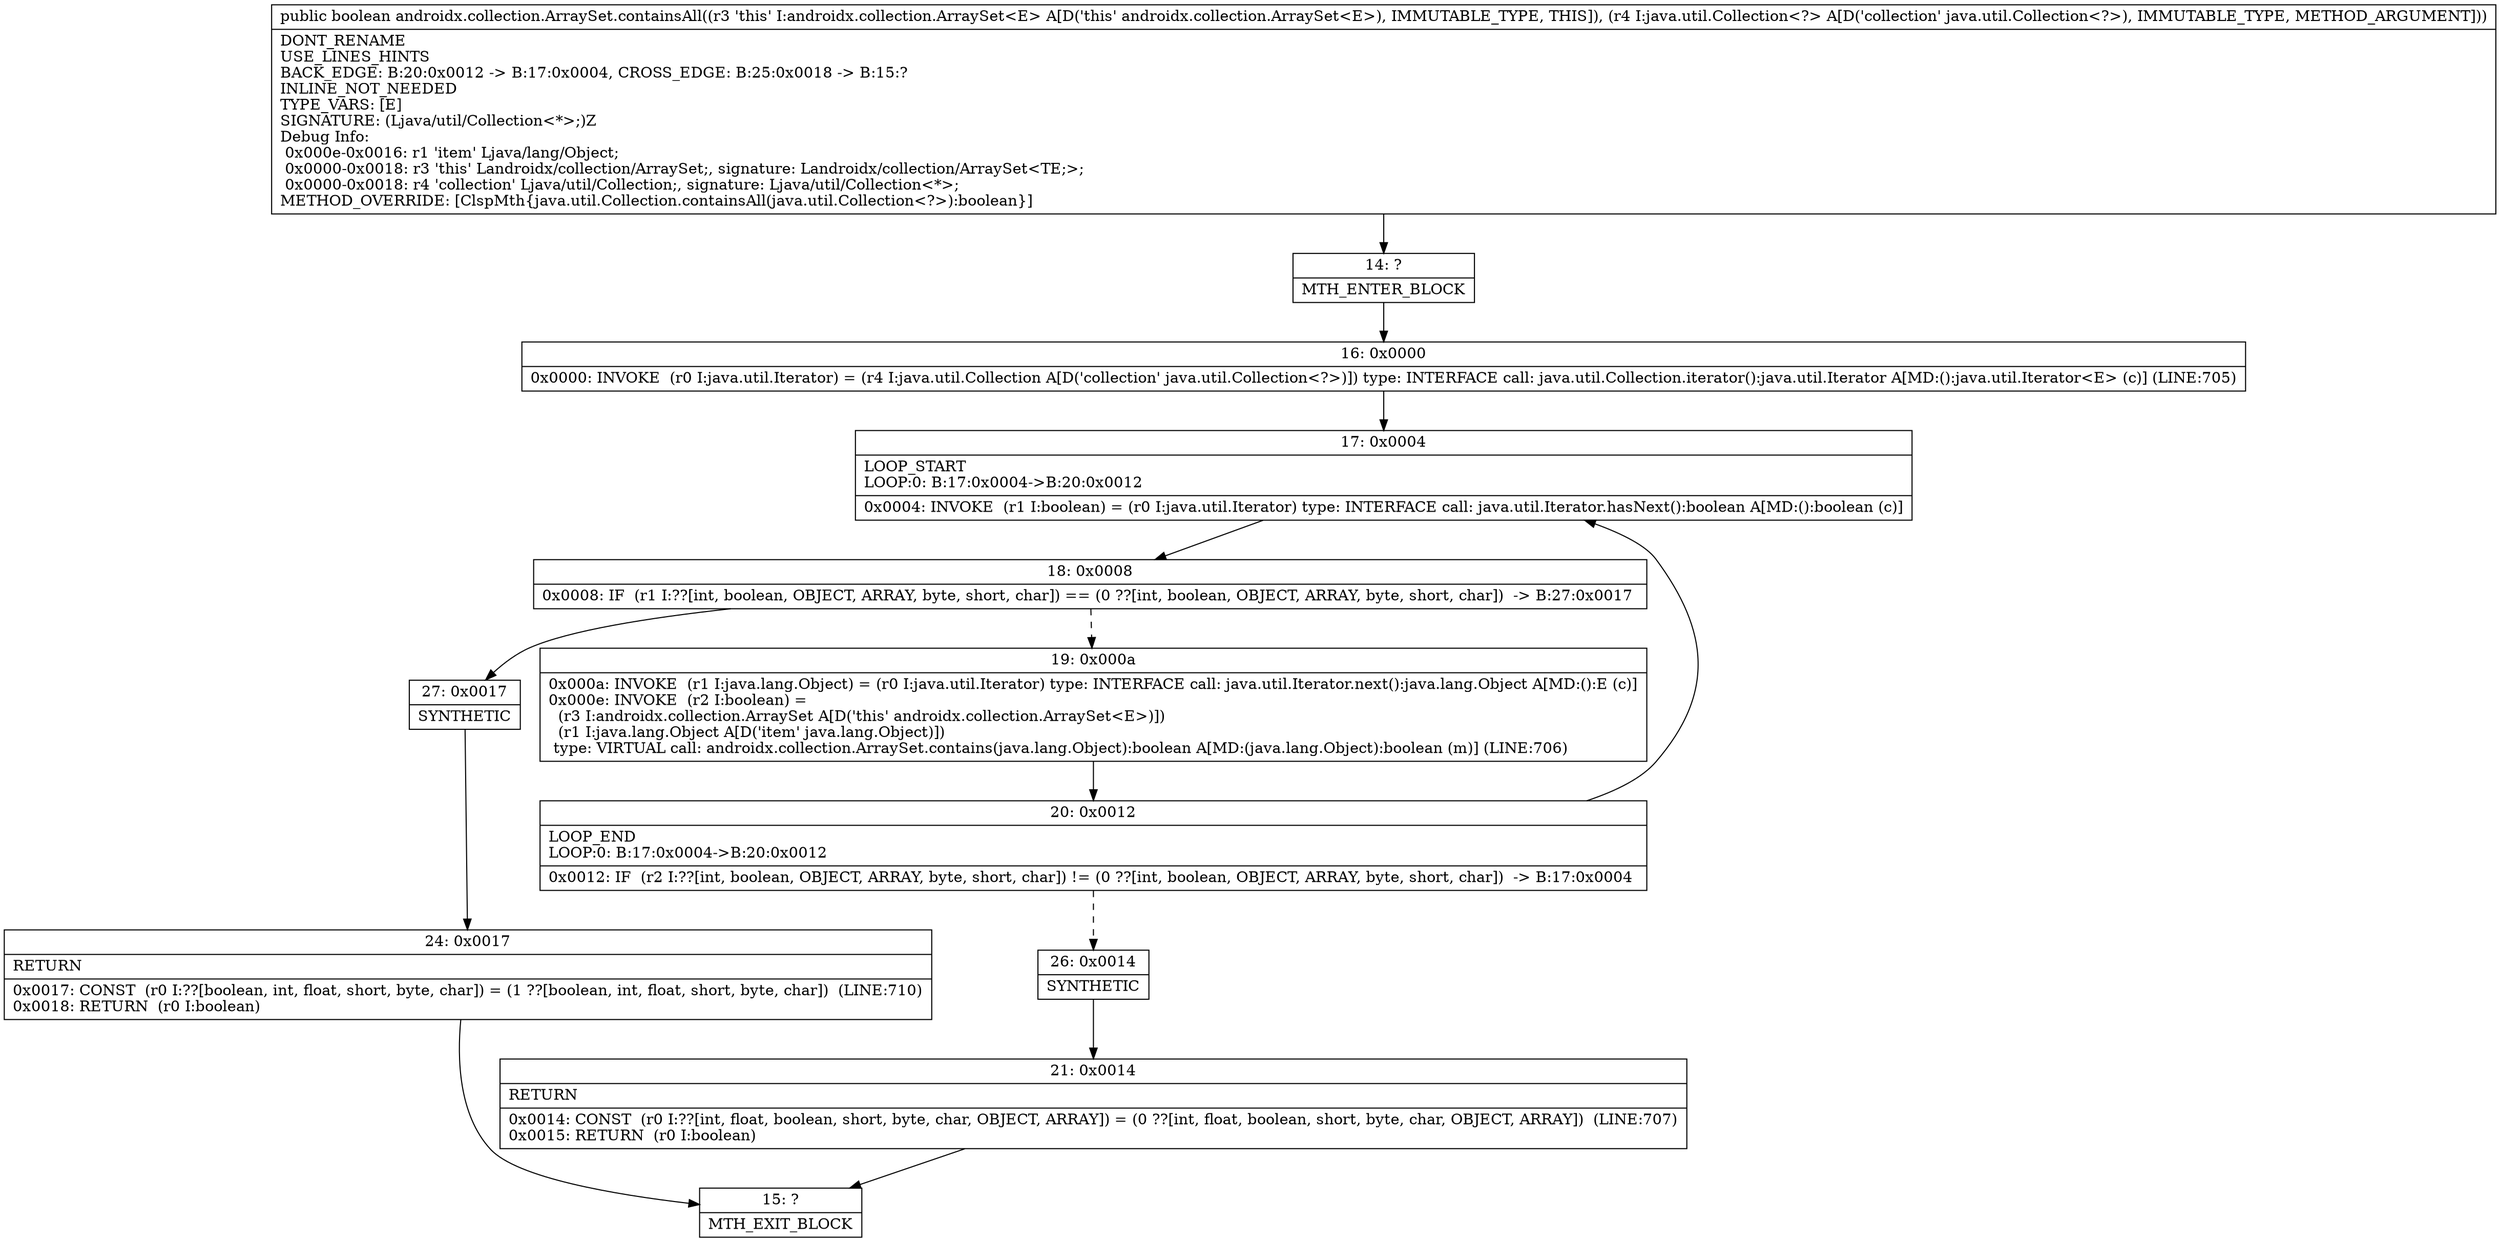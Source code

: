 digraph "CFG forandroidx.collection.ArraySet.containsAll(Ljava\/util\/Collection;)Z" {
Node_14 [shape=record,label="{14\:\ ?|MTH_ENTER_BLOCK\l}"];
Node_16 [shape=record,label="{16\:\ 0x0000|0x0000: INVOKE  (r0 I:java.util.Iterator) = (r4 I:java.util.Collection A[D('collection' java.util.Collection\<?\>)]) type: INTERFACE call: java.util.Collection.iterator():java.util.Iterator A[MD:():java.util.Iterator\<E\> (c)] (LINE:705)\l}"];
Node_17 [shape=record,label="{17\:\ 0x0004|LOOP_START\lLOOP:0: B:17:0x0004\-\>B:20:0x0012\l|0x0004: INVOKE  (r1 I:boolean) = (r0 I:java.util.Iterator) type: INTERFACE call: java.util.Iterator.hasNext():boolean A[MD:():boolean (c)]\l}"];
Node_18 [shape=record,label="{18\:\ 0x0008|0x0008: IF  (r1 I:??[int, boolean, OBJECT, ARRAY, byte, short, char]) == (0 ??[int, boolean, OBJECT, ARRAY, byte, short, char])  \-\> B:27:0x0017 \l}"];
Node_19 [shape=record,label="{19\:\ 0x000a|0x000a: INVOKE  (r1 I:java.lang.Object) = (r0 I:java.util.Iterator) type: INTERFACE call: java.util.Iterator.next():java.lang.Object A[MD:():E (c)]\l0x000e: INVOKE  (r2 I:boolean) = \l  (r3 I:androidx.collection.ArraySet A[D('this' androidx.collection.ArraySet\<E\>)])\l  (r1 I:java.lang.Object A[D('item' java.lang.Object)])\l type: VIRTUAL call: androidx.collection.ArraySet.contains(java.lang.Object):boolean A[MD:(java.lang.Object):boolean (m)] (LINE:706)\l}"];
Node_20 [shape=record,label="{20\:\ 0x0012|LOOP_END\lLOOP:0: B:17:0x0004\-\>B:20:0x0012\l|0x0012: IF  (r2 I:??[int, boolean, OBJECT, ARRAY, byte, short, char]) != (0 ??[int, boolean, OBJECT, ARRAY, byte, short, char])  \-\> B:17:0x0004 \l}"];
Node_26 [shape=record,label="{26\:\ 0x0014|SYNTHETIC\l}"];
Node_21 [shape=record,label="{21\:\ 0x0014|RETURN\l|0x0014: CONST  (r0 I:??[int, float, boolean, short, byte, char, OBJECT, ARRAY]) = (0 ??[int, float, boolean, short, byte, char, OBJECT, ARRAY])  (LINE:707)\l0x0015: RETURN  (r0 I:boolean) \l}"];
Node_15 [shape=record,label="{15\:\ ?|MTH_EXIT_BLOCK\l}"];
Node_27 [shape=record,label="{27\:\ 0x0017|SYNTHETIC\l}"];
Node_24 [shape=record,label="{24\:\ 0x0017|RETURN\l|0x0017: CONST  (r0 I:??[boolean, int, float, short, byte, char]) = (1 ??[boolean, int, float, short, byte, char])  (LINE:710)\l0x0018: RETURN  (r0 I:boolean) \l}"];
MethodNode[shape=record,label="{public boolean androidx.collection.ArraySet.containsAll((r3 'this' I:androidx.collection.ArraySet\<E\> A[D('this' androidx.collection.ArraySet\<E\>), IMMUTABLE_TYPE, THIS]), (r4 I:java.util.Collection\<?\> A[D('collection' java.util.Collection\<?\>), IMMUTABLE_TYPE, METHOD_ARGUMENT]))  | DONT_RENAME\lUSE_LINES_HINTS\lBACK_EDGE: B:20:0x0012 \-\> B:17:0x0004, CROSS_EDGE: B:25:0x0018 \-\> B:15:?\lINLINE_NOT_NEEDED\lTYPE_VARS: [E]\lSIGNATURE: (Ljava\/util\/Collection\<*\>;)Z\lDebug Info:\l  0x000e\-0x0016: r1 'item' Ljava\/lang\/Object;\l  0x0000\-0x0018: r3 'this' Landroidx\/collection\/ArraySet;, signature: Landroidx\/collection\/ArraySet\<TE;\>;\l  0x0000\-0x0018: r4 'collection' Ljava\/util\/Collection;, signature: Ljava\/util\/Collection\<*\>;\lMETHOD_OVERRIDE: [ClspMth\{java.util.Collection.containsAll(java.util.Collection\<?\>):boolean\}]\l}"];
MethodNode -> Node_14;Node_14 -> Node_16;
Node_16 -> Node_17;
Node_17 -> Node_18;
Node_18 -> Node_19[style=dashed];
Node_18 -> Node_27;
Node_19 -> Node_20;
Node_20 -> Node_17;
Node_20 -> Node_26[style=dashed];
Node_26 -> Node_21;
Node_21 -> Node_15;
Node_27 -> Node_24;
Node_24 -> Node_15;
}

